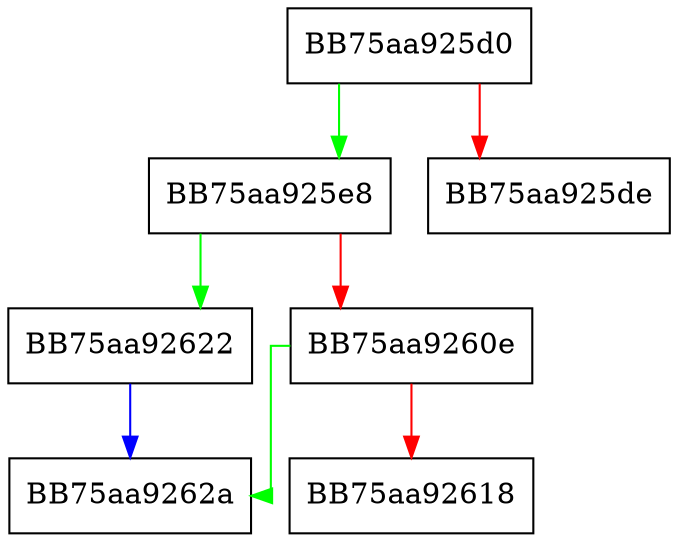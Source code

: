 digraph GetInfo {
  node [shape="box"];
  graph [splines=ortho];
  BB75aa925d0 -> BB75aa925e8 [color="green"];
  BB75aa925d0 -> BB75aa925de [color="red"];
  BB75aa925e8 -> BB75aa92622 [color="green"];
  BB75aa925e8 -> BB75aa9260e [color="red"];
  BB75aa9260e -> BB75aa9262a [color="green"];
  BB75aa9260e -> BB75aa92618 [color="red"];
  BB75aa92622 -> BB75aa9262a [color="blue"];
}